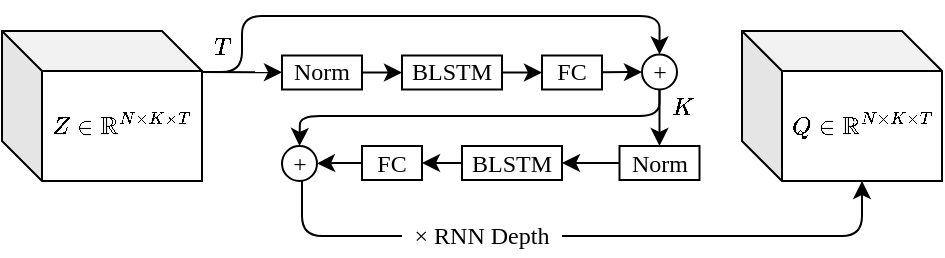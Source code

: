 <mxfile>
    <diagram id="2d38cY8FLGBOjqEzuytp" name="Page-1">
        <mxGraphModel dx="372" dy="468" grid="1" gridSize="10" guides="1" tooltips="1" connect="1" arrows="1" fold="1" page="0" pageScale="1" pageWidth="850" pageHeight="1100" math="1" shadow="0">
            <root>
                <mxCell id="0"/>
                <mxCell id="1" parent="0"/>
                <mxCell id="55" value="" style="edgeStyle=none;html=1;" parent="1" target="45" edge="1">
                    <mxGeometry relative="1" as="geometry">
                        <mxPoint x="740" y="208" as="sourcePoint"/>
                    </mxGeometry>
                </mxCell>
                <mxCell id="61" style="edgeStyle=orthogonalEdgeStyle;html=1;entryX=0.5;entryY=0;entryDx=0;entryDy=0;" parent="1" target="49" edge="1">
                    <mxGeometry relative="1" as="geometry">
                        <mxPoint x="740" y="208.029" as="sourcePoint"/>
                        <Array as="points">
                            <mxPoint x="760" y="208"/>
                            <mxPoint x="760" y="180"/>
                            <mxPoint x="969" y="180"/>
                        </Array>
                    </mxGeometry>
                </mxCell>
                <mxCell id="51" style="edgeStyle=none;html=1;fontFamily=Times New Roman;" parent="1" source="45" target="46" edge="1">
                    <mxGeometry relative="1" as="geometry"/>
                </mxCell>
                <mxCell id="45" value="Norm" style="rounded=0;whiteSpace=wrap;html=1;fontFamily=Times New Roman;" parent="1" vertex="1">
                    <mxGeometry x="780" y="199.75" width="40" height="17" as="geometry"/>
                </mxCell>
                <mxCell id="52" style="edgeStyle=none;html=1;fontFamily=Times New Roman;" parent="1" source="46" target="47" edge="1">
                    <mxGeometry relative="1" as="geometry"/>
                </mxCell>
                <mxCell id="46" value="BLSTM" style="rounded=0;whiteSpace=wrap;html=1;fontFamily=Times New Roman;" parent="1" vertex="1">
                    <mxGeometry x="840" y="199.75" width="50" height="17" as="geometry"/>
                </mxCell>
                <mxCell id="54" style="edgeStyle=none;html=1;entryX=0;entryY=0.5;entryDx=0;entryDy=0;fontFamily=Times New Roman;" parent="1" source="47" target="49" edge="1">
                    <mxGeometry relative="1" as="geometry"/>
                </mxCell>
                <mxCell id="47" value="FC" style="rounded=0;whiteSpace=wrap;html=1;fontFamily=Times New Roman;" parent="1" vertex="1">
                    <mxGeometry x="910" y="199.75" width="30" height="17" as="geometry"/>
                </mxCell>
                <mxCell id="71" style="edgeStyle=orthogonalEdgeStyle;html=1;exitX=0.5;exitY=1;exitDx=0;exitDy=0;fontFamily=Times New Roman;" parent="1" source="49" target="70" edge="1">
                    <mxGeometry relative="1" as="geometry"/>
                </mxCell>
                <mxCell id="79" style="edgeStyle=orthogonalEdgeStyle;html=1;fontFamily=Times New Roman;" parent="1" source="49" target="76" edge="1">
                    <mxGeometry relative="1" as="geometry">
                        <Array as="points">
                            <mxPoint x="969" y="230"/>
                            <mxPoint x="789" y="230"/>
                        </Array>
                    </mxGeometry>
                </mxCell>
                <mxCell id="49" value="+" style="ellipse;whiteSpace=wrap;html=1;aspect=fixed;fontFamily=Times New Roman;" parent="1" vertex="1">
                    <mxGeometry x="960" y="199.25" width="17.5" height="17.5" as="geometry"/>
                </mxCell>
                <mxCell id="62" value="\[T\]" style="text;html=1;align=center;verticalAlign=middle;resizable=0;points=[];autosize=1;strokeColor=none;fillColor=none;fontFamily=Times New Roman;" parent="1" vertex="1">
                    <mxGeometry x="725" y="180" width="50" height="30" as="geometry"/>
                </mxCell>
                <mxCell id="73" value="" style="edgeStyle=orthogonalEdgeStyle;html=1;fontFamily=Times New Roman;" parent="1" source="70" target="72" edge="1">
                    <mxGeometry relative="1" as="geometry"/>
                </mxCell>
                <mxCell id="70" value="Norm" style="rounded=0;whiteSpace=wrap;html=1;fontFamily=Times New Roman;" parent="1" vertex="1">
                    <mxGeometry x="948.75" y="245" width="40" height="17" as="geometry"/>
                </mxCell>
                <mxCell id="75" style="edgeStyle=orthogonalEdgeStyle;html=1;fontFamily=Times New Roman;" parent="1" source="72" target="74" edge="1">
                    <mxGeometry relative="1" as="geometry"/>
                </mxCell>
                <mxCell id="72" value="BLSTM" style="rounded=0;whiteSpace=wrap;html=1;fontFamily=Times New Roman;" parent="1" vertex="1">
                    <mxGeometry x="870" y="245" width="50" height="17" as="geometry"/>
                </mxCell>
                <mxCell id="78" style="edgeStyle=orthogonalEdgeStyle;html=1;entryX=1;entryY=0.5;entryDx=0;entryDy=0;fontFamily=Times New Roman;" parent="1" source="74" target="76" edge="1">
                    <mxGeometry relative="1" as="geometry"/>
                </mxCell>
                <mxCell id="74" value="FC" style="rounded=0;whiteSpace=wrap;html=1;fontFamily=Times New Roman;" parent="1" vertex="1">
                    <mxGeometry x="820" y="245" width="30" height="17" as="geometry"/>
                </mxCell>
                <mxCell id="87" style="edgeStyle=orthogonalEdgeStyle;html=1;entryX=0;entryY=0.5;entryDx=0;entryDy=0;fontFamily=Times New Roman;endArrow=none;endFill=0;" parent="1" source="76" target="82" edge="1">
                    <mxGeometry relative="1" as="geometry">
                        <Array as="points">
                            <mxPoint x="790" y="290"/>
                        </Array>
                    </mxGeometry>
                </mxCell>
                <mxCell id="76" value="+" style="ellipse;whiteSpace=wrap;html=1;aspect=fixed;fontFamily=Times New Roman;" parent="1" vertex="1">
                    <mxGeometry x="780" y="245" width="17.5" height="17.5" as="geometry"/>
                </mxCell>
                <mxCell id="80" value="\[K\]" style="text;html=1;align=center;verticalAlign=middle;resizable=0;points=[];autosize=1;strokeColor=none;fillColor=none;fontFamily=Times New Roman;" parent="1" vertex="1">
                    <mxGeometry x="955" y="210" width="50" height="30" as="geometry"/>
                </mxCell>
                <mxCell id="81" value="\[ Z \in \mathbb{R}^{N \times K \times T} \]" style="shape=cube;whiteSpace=wrap;html=1;boundedLbl=1;backgroundOutline=1;darkOpacity=0.05;darkOpacity2=0.1;fontFamily=Times New Roman;fillColor=none;" parent="1" vertex="1">
                    <mxGeometry x="640" y="187.5" width="100" height="75" as="geometry"/>
                </mxCell>
                <mxCell id="89" style="edgeStyle=orthogonalEdgeStyle;html=1;entryX=0;entryY=0;entryDx=60;entryDy=75;entryPerimeter=0;fontFamily=Times New Roman;endArrow=classic;endFill=1;" parent="1" source="82" target="88" edge="1">
                    <mxGeometry relative="1" as="geometry"/>
                </mxCell>
                <mxCell id="82" value="×&amp;nbsp;RNN Depth" style="text;html=1;strokeColor=none;fillColor=none;align=center;verticalAlign=middle;whiteSpace=wrap;rounded=0;fontFamily=Times New Roman;" parent="1" vertex="1">
                    <mxGeometry x="840" y="280" width="80" height="20" as="geometry"/>
                </mxCell>
                <mxCell id="88" value="\[ Q \in \mathbb{R}^{N \times K \times T} \]" style="shape=cube;whiteSpace=wrap;html=1;boundedLbl=1;backgroundOutline=1;darkOpacity=0.05;darkOpacity2=0.1;fontFamily=Times New Roman;fillColor=none;" parent="1" vertex="1">
                    <mxGeometry x="1010" y="187.5" width="100" height="75" as="geometry"/>
                </mxCell>
            </root>
        </mxGraphModel>
    </diagram>
</mxfile>